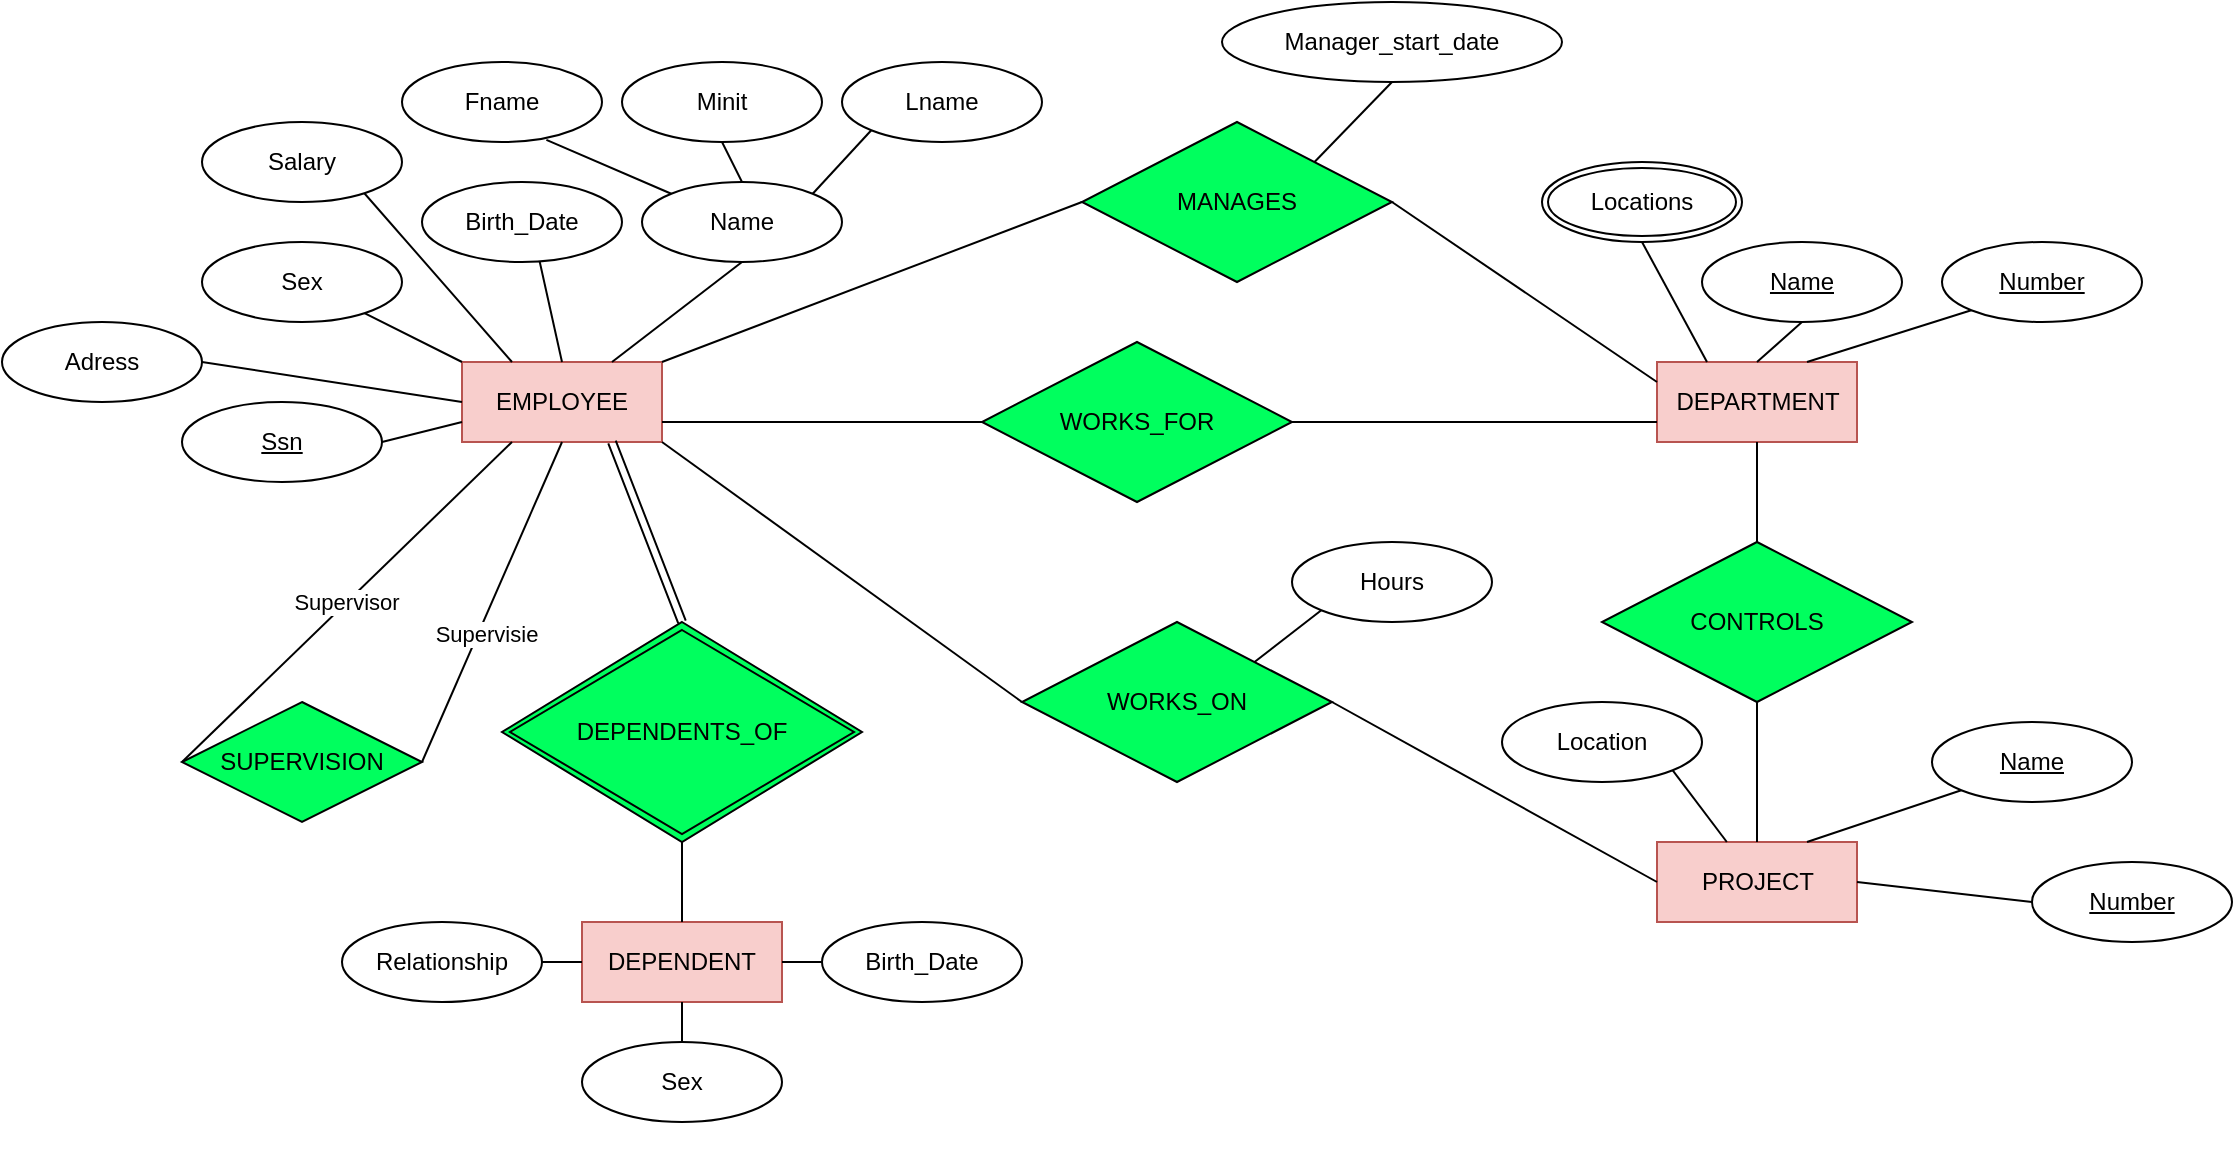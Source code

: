 <mxfile version="13.10.1" type="github"><diagram id="ZHFSSlzXMxp0_kqG6QE6" name="Page-1"><mxGraphModel dx="1021" dy="574" grid="1" gridSize="10" guides="1" tooltips="1" connect="1" arrows="1" fold="1" page="1" pageScale="1" pageWidth="850" pageHeight="1100" math="0" shadow="0" extFonts="Permanent Marker^https://fonts.googleapis.com/css?family=Permanent+Marker"><root><mxCell id="0"/><mxCell id="1" parent="0"/><mxCell id="Jt27rFrvsHHpdLHXtcLi-1" value="EMPLOYEE" style="whiteSpace=wrap;html=1;align=center;fillColor=#f8cecc;strokeColor=#b85450;" vertex="1" parent="1"><mxGeometry x="350" y="480" width="100" height="40" as="geometry"/></mxCell><mxCell id="Jt27rFrvsHHpdLHXtcLi-2" value="PROJECT" style="whiteSpace=wrap;html=1;align=center;fillColor=#f8cecc;strokeColor=#b85450;" vertex="1" parent="1"><mxGeometry x="947.5" y="720" width="100" height="40" as="geometry"/></mxCell><mxCell id="Jt27rFrvsHHpdLHXtcLi-4" value="DEPARTMENT" style="whiteSpace=wrap;html=1;align=center;fillColor=#f8cecc;strokeColor=#b85450;" vertex="1" parent="1"><mxGeometry x="947.5" y="480" width="100" height="40" as="geometry"/></mxCell><mxCell id="Jt27rFrvsHHpdLHXtcLi-5" value="DEPENDENT" style="whiteSpace=wrap;html=1;align=center;fillColor=#f8cecc;strokeColor=#b85450;" vertex="1" parent="1"><mxGeometry x="410" y="760" width="100" height="40" as="geometry"/></mxCell><mxCell id="Jt27rFrvsHHpdLHXtcLi-6" value="Name" style="ellipse;whiteSpace=wrap;html=1;align=center;" vertex="1" parent="1"><mxGeometry x="440" y="390" width="100" height="40" as="geometry"/></mxCell><mxCell id="Jt27rFrvsHHpdLHXtcLi-11" value="" style="endArrow=none;html=1;rounded=0;entryX=0.5;entryY=1;entryDx=0;entryDy=0;exitX=0.75;exitY=0;exitDx=0;exitDy=0;" edge="1" parent="1" source="Jt27rFrvsHHpdLHXtcLi-1" target="Jt27rFrvsHHpdLHXtcLi-6"><mxGeometry relative="1" as="geometry"><mxPoint x="375" y="460" as="sourcePoint"/><mxPoint x="535" y="460" as="targetPoint"/></mxGeometry></mxCell><mxCell id="Jt27rFrvsHHpdLHXtcLi-12" value="" style="endArrow=none;html=1;rounded=0;entryX=0;entryY=0;entryDx=0;entryDy=0;" edge="1" parent="1" source="Jt27rFrvsHHpdLHXtcLi-36" target="Jt27rFrvsHHpdLHXtcLi-1"><mxGeometry relative="1" as="geometry"><mxPoint x="625" y="320" as="sourcePoint"/><mxPoint x="685" y="300" as="targetPoint"/></mxGeometry></mxCell><mxCell id="Jt27rFrvsHHpdLHXtcLi-13" value="" style="endArrow=none;html=1;rounded=0;entryX=0.75;entryY=0;entryDx=0;entryDy=0;exitX=0;exitY=1;exitDx=0;exitDy=0;" edge="1" parent="1" source="Jt27rFrvsHHpdLHXtcLi-66" target="Jt27rFrvsHHpdLHXtcLi-2"><mxGeometry relative="1" as="geometry"><mxPoint x="1260" y="810" as="sourcePoint"/><mxPoint x="1320" y="790" as="targetPoint"/></mxGeometry></mxCell><mxCell id="Jt27rFrvsHHpdLHXtcLi-14" value="" style="endArrow=none;html=1;rounded=0;entryX=0.5;entryY=0;entryDx=0;entryDy=0;exitX=0.5;exitY=0;exitDx=0;exitDy=0;" edge="1" parent="1" source="Jt27rFrvsHHpdLHXtcLi-1" target="Jt27rFrvsHHpdLHXtcLi-24"><mxGeometry relative="1" as="geometry"><mxPoint x="635" y="340" as="sourcePoint"/><mxPoint x="695" y="320" as="targetPoint"/></mxGeometry></mxCell><mxCell id="Jt27rFrvsHHpdLHXtcLi-16" value="" style="endArrow=none;html=1;rounded=0;entryX=0;entryY=1;entryDx=0;entryDy=0;exitX=1;exitY=0;exitDx=0;exitDy=0;" edge="1" parent="1" source="Jt27rFrvsHHpdLHXtcLi-6" target="Jt27rFrvsHHpdLHXtcLi-22"><mxGeometry relative="1" as="geometry"><mxPoint x="500" y="300" as="sourcePoint"/><mxPoint x="560" y="280" as="targetPoint"/></mxGeometry></mxCell><mxCell id="Jt27rFrvsHHpdLHXtcLi-17" value="" style="endArrow=none;html=1;rounded=0;entryX=0.5;entryY=1;entryDx=0;entryDy=0;exitX=0.5;exitY=0;exitDx=0;exitDy=0;" edge="1" parent="1" source="Jt27rFrvsHHpdLHXtcLi-6" target="Jt27rFrvsHHpdLHXtcLi-20"><mxGeometry relative="1" as="geometry"><mxPoint x="710" y="380" as="sourcePoint"/><mxPoint x="770" y="360" as="targetPoint"/></mxGeometry></mxCell><mxCell id="Jt27rFrvsHHpdLHXtcLi-18" value="" style="endArrow=none;html=1;rounded=0;entryX=0.722;entryY=0.974;entryDx=0;entryDy=0;exitX=0;exitY=0;exitDx=0;exitDy=0;entryPerimeter=0;" edge="1" parent="1" source="Jt27rFrvsHHpdLHXtcLi-6" target="Jt27rFrvsHHpdLHXtcLi-19"><mxGeometry relative="1" as="geometry"><mxPoint x="600" y="410" as="sourcePoint"/><mxPoint x="660" y="390" as="targetPoint"/></mxGeometry></mxCell><mxCell id="Jt27rFrvsHHpdLHXtcLi-19" value="Fname" style="ellipse;whiteSpace=wrap;html=1;align=center;" vertex="1" parent="1"><mxGeometry x="320" y="330" width="100" height="40" as="geometry"/></mxCell><mxCell id="Jt27rFrvsHHpdLHXtcLi-20" value="Minit" style="ellipse;whiteSpace=wrap;html=1;align=center;" vertex="1" parent="1"><mxGeometry x="430" y="330" width="100" height="40" as="geometry"/></mxCell><mxCell id="Jt27rFrvsHHpdLHXtcLi-22" value="Lname" style="ellipse;whiteSpace=wrap;html=1;align=center;" vertex="1" parent="1"><mxGeometry x="540" y="330" width="100" height="40" as="geometry"/></mxCell><mxCell id="Jt27rFrvsHHpdLHXtcLi-24" value="Birth_Date" style="ellipse;whiteSpace=wrap;html=1;align=center;" vertex="1" parent="1"><mxGeometry x="330" y="390" width="100" height="40" as="geometry"/></mxCell><mxCell id="Jt27rFrvsHHpdLHXtcLi-26" value="Ssn" style="ellipse;whiteSpace=wrap;html=1;align=center;fontStyle=4;" vertex="1" parent="1"><mxGeometry x="210" y="500" width="100" height="40" as="geometry"/></mxCell><mxCell id="Jt27rFrvsHHpdLHXtcLi-28" value="" style="endArrow=none;html=1;rounded=0;entryX=0.25;entryY=0;entryDx=0;entryDy=0;exitX=0.5;exitY=1;exitDx=0;exitDy=0;" edge="1" parent="1" source="Jt27rFrvsHHpdLHXtcLi-84" target="Jt27rFrvsHHpdLHXtcLi-4"><mxGeometry relative="1" as="geometry"><mxPoint x="860" y="480" as="sourcePoint"/><mxPoint x="920" y="460" as="targetPoint"/></mxGeometry></mxCell><mxCell id="Jt27rFrvsHHpdLHXtcLi-30" value="" style="endArrow=none;html=1;rounded=0;exitX=0.5;exitY=0;exitDx=0;exitDy=0;entryX=0.25;entryY=0;entryDx=0;entryDy=0;" edge="1" parent="1" source="Jt27rFrvsHHpdLHXtcLi-37" target="Jt27rFrvsHHpdLHXtcLi-1"><mxGeometry relative="1" as="geometry"><mxPoint x="665" y="370" as="sourcePoint"/><mxPoint x="380" y="480" as="targetPoint"/></mxGeometry></mxCell><mxCell id="Jt27rFrvsHHpdLHXtcLi-31" value="" style="endArrow=none;html=1;rounded=0;entryX=0;entryY=0.75;entryDx=0;entryDy=0;exitX=1;exitY=0.5;exitDx=0;exitDy=0;" edge="1" parent="1" source="Jt27rFrvsHHpdLHXtcLi-26" target="Jt27rFrvsHHpdLHXtcLi-1"><mxGeometry relative="1" as="geometry"><mxPoint x="675" y="380" as="sourcePoint"/><mxPoint x="735" y="360" as="targetPoint"/></mxGeometry></mxCell><mxCell id="Jt27rFrvsHHpdLHXtcLi-36" value="Sex" style="ellipse;whiteSpace=wrap;html=1;align=center;" vertex="1" parent="1"><mxGeometry x="220" y="420" width="100" height="40" as="geometry"/></mxCell><mxCell id="Jt27rFrvsHHpdLHXtcLi-37" value="Salary" style="ellipse;whiteSpace=wrap;html=1;align=center;" vertex="1" parent="1"><mxGeometry x="220" y="360" width="100" height="40" as="geometry"/></mxCell><mxCell id="Jt27rFrvsHHpdLHXtcLi-50" value="" style="endArrow=none;html=1;rounded=0;entryX=1;entryY=0.5;entryDx=0;entryDy=0;exitX=0;exitY=0.5;exitDx=0;exitDy=0;" edge="1" parent="1" target="Jt27rFrvsHHpdLHXtcLi-51" source="Jt27rFrvsHHpdLHXtcLi-1"><mxGeometry relative="1" as="geometry"><mxPoint x="365" y="500" as="sourcePoint"/><mxPoint x="465" y="470" as="targetPoint"/></mxGeometry></mxCell><mxCell id="Jt27rFrvsHHpdLHXtcLi-51" value="Adress" style="ellipse;whiteSpace=wrap;html=1;align=center;" vertex="1" parent="1"><mxGeometry x="120" y="460" width="100" height="40" as="geometry"/></mxCell><mxCell id="Jt27rFrvsHHpdLHXtcLi-53" value="Birth_Date" style="ellipse;whiteSpace=wrap;html=1;align=center;" vertex="1" parent="1"><mxGeometry x="530" y="760" width="100" height="40" as="geometry"/></mxCell><mxCell id="Jt27rFrvsHHpdLHXtcLi-55" value="Sex" style="ellipse;whiteSpace=wrap;html=1;align=center;" vertex="1" parent="1"><mxGeometry x="410" y="820" width="100" height="40" as="geometry"/></mxCell><mxCell id="Jt27rFrvsHHpdLHXtcLi-57" value="" style="endArrow=none;html=1;rounded=0;entryX=0.5;entryY=1;entryDx=0;entryDy=0;" edge="1" parent="1" source="Jt27rFrvsHHpdLHXtcLi-55" target="Jt27rFrvsHHpdLHXtcLi-5"><mxGeometry relative="1" as="geometry"><mxPoint x="520" y="938" as="sourcePoint"/><mxPoint x="475" y="956" as="targetPoint"/></mxGeometry></mxCell><mxCell id="Jt27rFrvsHHpdLHXtcLi-58" value="Relationship" style="ellipse;whiteSpace=wrap;html=1;align=center;" vertex="1" parent="1"><mxGeometry x="290" y="760" width="100" height="40" as="geometry"/></mxCell><mxCell id="Jt27rFrvsHHpdLHXtcLi-59" value="" style="endArrow=none;html=1;rounded=0;entryX=0;entryY=0.5;entryDx=0;entryDy=0;exitX=1;exitY=0.5;exitDx=0;exitDy=0;" edge="1" parent="1" source="Jt27rFrvsHHpdLHXtcLi-58" target="Jt27rFrvsHHpdLHXtcLi-5"><mxGeometry relative="1" as="geometry"><mxPoint x="430" y="978" as="sourcePoint"/><mxPoint x="335" y="990" as="targetPoint"/></mxGeometry></mxCell><mxCell id="Jt27rFrvsHHpdLHXtcLi-66" value="Name" style="ellipse;whiteSpace=wrap;html=1;align=center;fontStyle=4;" vertex="1" parent="1"><mxGeometry x="1085" y="660" width="100" height="40" as="geometry"/></mxCell><mxCell id="Jt27rFrvsHHpdLHXtcLi-68" value="" style="endArrow=none;html=1;rounded=0;entryX=1;entryY=0.5;entryDx=0;entryDy=0;exitX=0;exitY=0.5;exitDx=0;exitDy=0;" edge="1" parent="1" source="Jt27rFrvsHHpdLHXtcLi-69" target="Jt27rFrvsHHpdLHXtcLi-2"><mxGeometry relative="1" as="geometry"><mxPoint x="1375" y="810" as="sourcePoint"/><mxPoint x="1140" y="750" as="targetPoint"/></mxGeometry></mxCell><mxCell id="Jt27rFrvsHHpdLHXtcLi-69" value="Number" style="ellipse;whiteSpace=wrap;html=1;align=center;fontStyle=4;" vertex="1" parent="1"><mxGeometry x="1135" y="730" width="100" height="40" as="geometry"/></mxCell><mxCell id="Jt27rFrvsHHpdLHXtcLi-75" value="Location" style="ellipse;whiteSpace=wrap;html=1;align=center;" vertex="1" parent="1"><mxGeometry x="870" y="650" width="100" height="40" as="geometry"/></mxCell><mxCell id="Jt27rFrvsHHpdLHXtcLi-76" value="" style="endArrow=none;html=1;rounded=0;exitX=1;exitY=1;exitDx=0;exitDy=0;" edge="1" parent="1" source="Jt27rFrvsHHpdLHXtcLi-75" target="Jt27rFrvsHHpdLHXtcLi-2"><mxGeometry relative="1" as="geometry"><mxPoint x="1335" y="670" as="sourcePoint"/><mxPoint x="885" y="720" as="targetPoint"/></mxGeometry></mxCell><mxCell id="Jt27rFrvsHHpdLHXtcLi-77" value="" style="endArrow=none;html=1;rounded=0;entryX=0.5;entryY=1;entryDx=0;entryDy=0;exitX=1;exitY=0;exitDx=0;exitDy=0;" edge="1" parent="1" target="Jt27rFrvsHHpdLHXtcLi-78" source="Jt27rFrvsHHpdLHXtcLi-93"><mxGeometry relative="1" as="geometry"><mxPoint x="1005" y="530" as="sourcePoint"/><mxPoint x="1155" y="460" as="targetPoint"/></mxGeometry></mxCell><mxCell id="Jt27rFrvsHHpdLHXtcLi-78" value="Manager_start_date" style="ellipse;whiteSpace=wrap;html=1;align=center;" vertex="1" parent="1"><mxGeometry x="730" y="300" width="170" height="40" as="geometry"/></mxCell><mxCell id="Jt27rFrvsHHpdLHXtcLi-80" value="" style="endArrow=none;html=1;rounded=0;entryX=0.5;entryY=0;entryDx=0;entryDy=0;exitX=0.5;exitY=1;exitDx=0;exitDy=0;" edge="1" parent="1" source="Jt27rFrvsHHpdLHXtcLi-81" target="Jt27rFrvsHHpdLHXtcLi-4"><mxGeometry relative="1" as="geometry"><mxPoint x="1210" y="510" as="sourcePoint"/><mxPoint x="1000" y="460" as="targetPoint"/></mxGeometry></mxCell><mxCell id="Jt27rFrvsHHpdLHXtcLi-81" value="Name" style="ellipse;whiteSpace=wrap;html=1;align=center;fontStyle=4;" vertex="1" parent="1"><mxGeometry x="970" y="420" width="100" height="40" as="geometry"/></mxCell><mxCell id="Jt27rFrvsHHpdLHXtcLi-82" value="" style="endArrow=none;html=1;rounded=0;entryX=0.75;entryY=0;entryDx=0;entryDy=0;exitX=0;exitY=1;exitDx=0;exitDy=0;" edge="1" parent="1" source="Jt27rFrvsHHpdLHXtcLi-83" target="Jt27rFrvsHHpdLHXtcLi-4"><mxGeometry relative="1" as="geometry"><mxPoint x="1325" y="510" as="sourcePoint"/><mxPoint x="1050" y="460" as="targetPoint"/></mxGeometry></mxCell><mxCell id="Jt27rFrvsHHpdLHXtcLi-83" value="Number" style="ellipse;whiteSpace=wrap;html=1;align=center;fontStyle=4;" vertex="1" parent="1"><mxGeometry x="1090" y="420" width="100" height="40" as="geometry"/></mxCell><mxCell id="Jt27rFrvsHHpdLHXtcLi-84" value="Locations" style="ellipse;shape=doubleEllipse;margin=3;whiteSpace=wrap;html=1;align=center;" vertex="1" parent="1"><mxGeometry x="890" y="380" width="100" height="40" as="geometry"/></mxCell><mxCell id="Jt27rFrvsHHpdLHXtcLi-87" value="" style="endArrow=none;html=1;rounded=0;entryX=0.5;entryY=0;entryDx=0;entryDy=0;orthogonalLoop=0;noJump=0;comic=0;shape=link;exitX=0.75;exitY=1;exitDx=0;exitDy=0;" edge="1" parent="1" source="Jt27rFrvsHHpdLHXtcLi-1" target="Jt27rFrvsHHpdLHXtcLi-118"><mxGeometry relative="1" as="geometry"><mxPoint x="430" y="520" as="sourcePoint"/><mxPoint x="480" y="640.0" as="targetPoint"/></mxGeometry></mxCell><mxCell id="Jt27rFrvsHHpdLHXtcLi-88" value="" style="endArrow=none;html=1;rounded=0;exitX=0.5;exitY=1;exitDx=0;exitDy=0;entryX=0.5;entryY=0;entryDx=0;entryDy=0;" edge="1" parent="1" source="Jt27rFrvsHHpdLHXtcLi-118" target="Jt27rFrvsHHpdLHXtcLi-5"><mxGeometry relative="1" as="geometry"><mxPoint x="480" y="720.0" as="sourcePoint"/><mxPoint x="480" y="760" as="targetPoint"/></mxGeometry></mxCell><mxCell id="Jt27rFrvsHHpdLHXtcLi-89" value="WORKS_FOR" style="shape=rhombus;perimeter=rhombusPerimeter;whiteSpace=wrap;html=1;align=center;fillColor=#00FF5E;" vertex="1" parent="1"><mxGeometry x="610" y="470" width="155" height="80" as="geometry"/></mxCell><mxCell id="Jt27rFrvsHHpdLHXtcLi-90" value="" style="endArrow=none;html=1;rounded=0;exitX=1;exitY=0.75;exitDx=0;exitDy=0;entryX=0;entryY=0.5;entryDx=0;entryDy=0;" edge="1" parent="1" target="Jt27rFrvsHHpdLHXtcLi-89" source="Jt27rFrvsHHpdLHXtcLi-1"><mxGeometry relative="1" as="geometry"><mxPoint x="545" y="710" as="sourcePoint"/><mxPoint x="1100" y="640" as="targetPoint"/></mxGeometry></mxCell><mxCell id="Jt27rFrvsHHpdLHXtcLi-91" value="" style="endArrow=none;html=1;rounded=0;exitX=1;exitY=0.5;exitDx=0;exitDy=0;entryX=0;entryY=0.75;entryDx=0;entryDy=0;" edge="1" parent="1" source="Jt27rFrvsHHpdLHXtcLi-89" target="Jt27rFrvsHHpdLHXtcLi-4"><mxGeometry relative="1" as="geometry"><mxPoint x="982.5" y="709.41" as="sourcePoint"/><mxPoint x="1295" y="710" as="targetPoint"/></mxGeometry></mxCell><mxCell id="Jt27rFrvsHHpdLHXtcLi-93" value="MANAGES" style="shape=rhombus;perimeter=rhombusPerimeter;whiteSpace=wrap;html=1;align=center;fillColor=#00FF5E;" vertex="1" parent="1"><mxGeometry x="660" y="360" width="155" height="80" as="geometry"/></mxCell><mxCell id="Jt27rFrvsHHpdLHXtcLi-94" value="" style="endArrow=none;html=1;rounded=0;exitX=1;exitY=0;exitDx=0;exitDy=0;entryX=0;entryY=0.5;entryDx=0;entryDy=0;" edge="1" parent="1" target="Jt27rFrvsHHpdLHXtcLi-93" source="Jt27rFrvsHHpdLHXtcLi-1"><mxGeometry relative="1" as="geometry"><mxPoint x="490" y="300" as="sourcePoint"/><mxPoint x="1045" y="230" as="targetPoint"/></mxGeometry></mxCell><mxCell id="Jt27rFrvsHHpdLHXtcLi-95" value="" style="endArrow=none;html=1;rounded=0;exitX=1;exitY=0.5;exitDx=0;exitDy=0;entryX=0;entryY=0.25;entryDx=0;entryDy=0;" edge="1" parent="1" source="Jt27rFrvsHHpdLHXtcLi-93" target="Jt27rFrvsHHpdLHXtcLi-4"><mxGeometry relative="1" as="geometry"><mxPoint x="927.5" y="299.41" as="sourcePoint"/><mxPoint x="1240" y="300" as="targetPoint"/></mxGeometry></mxCell><mxCell id="Jt27rFrvsHHpdLHXtcLi-96" value="CONTROLS" style="shape=rhombus;perimeter=rhombusPerimeter;whiteSpace=wrap;html=1;align=center;fillColor=#00FF5E;" vertex="1" parent="1"><mxGeometry x="920" y="570" width="155" height="80" as="geometry"/></mxCell><mxCell id="Jt27rFrvsHHpdLHXtcLi-97" value="" style="endArrow=none;html=1;rounded=0;entryX=0.5;entryY=1;entryDx=0;entryDy=0;exitX=0.5;exitY=0;exitDx=0;exitDy=0;" edge="1" parent="1" source="Jt27rFrvsHHpdLHXtcLi-96" target="Jt27rFrvsHHpdLHXtcLi-4"><mxGeometry relative="1" as="geometry"><mxPoint x="995" y="610" as="sourcePoint"/><mxPoint x="955" y="520" as="targetPoint"/></mxGeometry></mxCell><mxCell id="Jt27rFrvsHHpdLHXtcLi-98" value="" style="endArrow=none;html=1;rounded=0;entryX=0.5;entryY=1;entryDx=0;entryDy=0;exitX=0.5;exitY=0;exitDx=0;exitDy=0;" edge="1" parent="1" source="Jt27rFrvsHHpdLHXtcLi-2" target="Jt27rFrvsHHpdLHXtcLi-96"><mxGeometry relative="1" as="geometry"><mxPoint x="1225" y="700" as="sourcePoint"/><mxPoint x="1185" y="600" as="targetPoint"/></mxGeometry></mxCell><mxCell id="Jt27rFrvsHHpdLHXtcLi-99" value="WORKS_ON" style="shape=rhombus;perimeter=rhombusPerimeter;whiteSpace=wrap;html=1;align=center;fillColor=#00FF5E;" vertex="1" parent="1"><mxGeometry x="630" y="610" width="155" height="80" as="geometry"/></mxCell><mxCell id="Jt27rFrvsHHpdLHXtcLi-100" value="" style="endArrow=none;html=1;rounded=0;exitX=1;exitY=1;exitDx=0;exitDy=0;entryX=0;entryY=0.5;entryDx=0;entryDy=0;" edge="1" parent="1" target="Jt27rFrvsHHpdLHXtcLi-99" source="Jt27rFrvsHHpdLHXtcLi-1"><mxGeometry relative="1" as="geometry"><mxPoint x="460" y="560" as="sourcePoint"/><mxPoint x="1150" y="870" as="targetPoint"/></mxGeometry></mxCell><mxCell id="Jt27rFrvsHHpdLHXtcLi-101" value="" style="endArrow=none;html=1;rounded=0;exitX=1;exitY=0.5;exitDx=0;exitDy=0;entryX=0;entryY=0.5;entryDx=0;entryDy=0;" edge="1" parent="1" source="Jt27rFrvsHHpdLHXtcLi-99" target="Jt27rFrvsHHpdLHXtcLi-2"><mxGeometry relative="1" as="geometry"><mxPoint x="1032.5" y="939.41" as="sourcePoint"/><mxPoint x="1210" y="830.0" as="targetPoint"/></mxGeometry></mxCell><mxCell id="Jt27rFrvsHHpdLHXtcLi-103" value="Hours" style="ellipse;whiteSpace=wrap;html=1;align=center;" vertex="1" parent="1"><mxGeometry x="765" y="570" width="100" height="40" as="geometry"/></mxCell><mxCell id="Jt27rFrvsHHpdLHXtcLi-104" value="" style="endArrow=none;html=1;rounded=0;entryX=1;entryY=0;entryDx=0;entryDy=0;exitX=0;exitY=1;exitDx=0;exitDy=0;" edge="1" parent="1" source="Jt27rFrvsHHpdLHXtcLi-103" target="Jt27rFrvsHHpdLHXtcLi-99"><mxGeometry relative="1" as="geometry"><mxPoint x="1440" y="680" as="sourcePoint"/><mxPoint x="1065" y="720" as="targetPoint"/></mxGeometry></mxCell><mxCell id="Jt27rFrvsHHpdLHXtcLi-110" value="SUPERVISION" style="shape=rhombus;perimeter=rhombusPerimeter;whiteSpace=wrap;html=1;align=center;fillColor=#00FF5E;" vertex="1" parent="1"><mxGeometry x="210" y="650" width="120" height="60" as="geometry"/></mxCell><mxCell id="Jt27rFrvsHHpdLHXtcLi-111" value="Supervisor" style="endArrow=none;html=1;rounded=0;exitX=0.25;exitY=1;exitDx=0;exitDy=0;entryX=0;entryY=0.5;entryDx=0;entryDy=0;" edge="1" parent="1" source="Jt27rFrvsHHpdLHXtcLi-1" target="Jt27rFrvsHHpdLHXtcLi-110"><mxGeometry relative="1" as="geometry"><mxPoint x="460" y="530" as="sourcePoint"/><mxPoint x="740" y="800.0" as="targetPoint"/></mxGeometry></mxCell><mxCell id="Jt27rFrvsHHpdLHXtcLi-112" value="" style="endArrow=none;html=1;rounded=0;exitX=0.5;exitY=1;exitDx=0;exitDy=0;entryX=1;entryY=0.5;entryDx=0;entryDy=0;" edge="1" parent="1" source="Jt27rFrvsHHpdLHXtcLi-1" target="Jt27rFrvsHHpdLHXtcLi-110"><mxGeometry relative="1" as="geometry"><mxPoint x="385" y="530" as="sourcePoint"/><mxPoint x="350" y="700.0" as="targetPoint"/></mxGeometry></mxCell><mxCell id="Jt27rFrvsHHpdLHXtcLi-113" value="Supervisie" style="edgeLabel;html=1;align=center;verticalAlign=middle;resizable=0;points=[];" vertex="1" connectable="0" parent="Jt27rFrvsHHpdLHXtcLi-112"><mxGeometry x="0.184" y="3" relative="1" as="geometry"><mxPoint as="offset"/></mxGeometry></mxCell><mxCell id="Jt27rFrvsHHpdLHXtcLi-118" value="DEPENDENTS_OF" style="shape=rhombus;double=1;perimeter=rhombusPerimeter;whiteSpace=wrap;html=1;align=center;rounded=0;shadow=0;sketch=0;fillColor=#00FF5E;" vertex="1" parent="1"><mxGeometry x="370" y="610" width="180" height="110" as="geometry"/></mxCell><mxCell id="Jt27rFrvsHHpdLHXtcLi-119" style="edgeStyle=none;shape=link;rounded=1;comic=1;orthogonalLoop=1;jettySize=auto;html=1;exitX=0.5;exitY=1;exitDx=0;exitDy=0;strokeColor=#000000;" edge="1" parent="1" source="Jt27rFrvsHHpdLHXtcLi-55" target="Jt27rFrvsHHpdLHXtcLi-55"><mxGeometry relative="1" as="geometry"/></mxCell><mxCell id="Jt27rFrvsHHpdLHXtcLi-122" value="" style="endArrow=none;html=1;rounded=0;entryX=0;entryY=0.5;entryDx=0;entryDy=0;exitX=1;exitY=0.5;exitDx=0;exitDy=0;" edge="1" parent="1" source="Jt27rFrvsHHpdLHXtcLi-5" target="Jt27rFrvsHHpdLHXtcLi-53"><mxGeometry relative="1" as="geometry"><mxPoint x="380.0" y="790.0" as="sourcePoint"/><mxPoint x="400" y="790.0" as="targetPoint"/></mxGeometry></mxCell></root></mxGraphModel></diagram></mxfile>